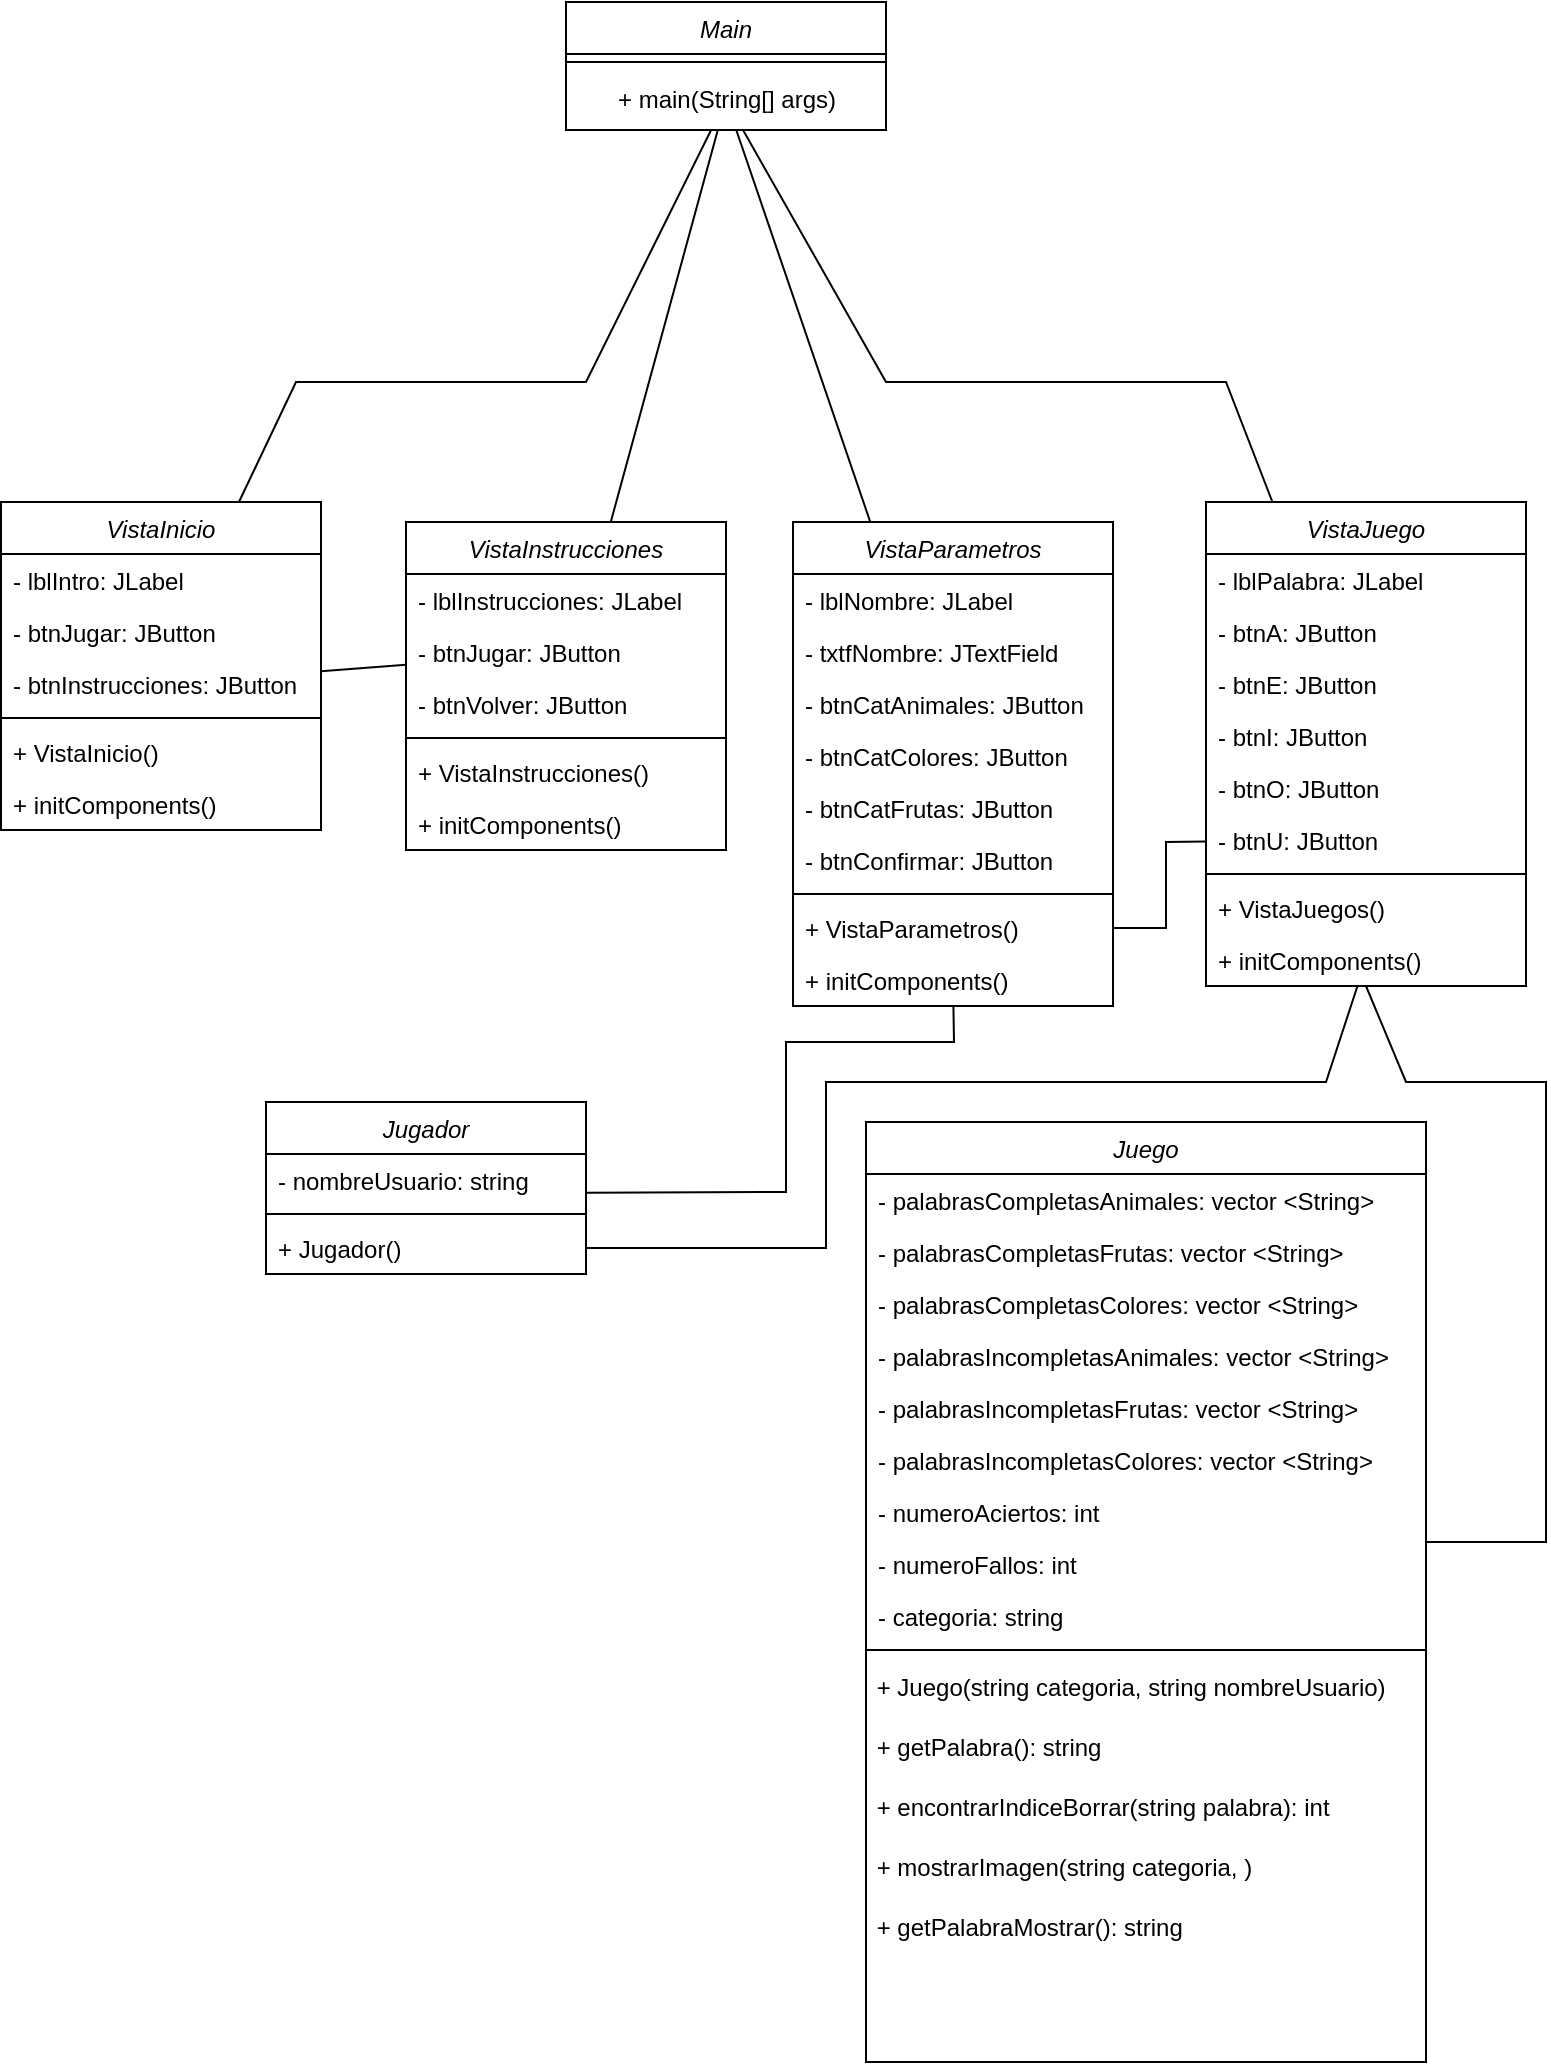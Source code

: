 <mxfile version="21.1.8" type="github">
  <diagram id="C5RBs43oDa-KdzZeNtuy" name="Page-1">
    <mxGraphModel dx="838" dy="467" grid="1" gridSize="10" guides="1" tooltips="1" connect="1" arrows="1" fold="1" page="1" pageScale="1" pageWidth="827" pageHeight="1169" math="0" shadow="0">
      <root>
        <mxCell id="WIyWlLk6GJQsqaUBKTNV-0" />
        <mxCell id="WIyWlLk6GJQsqaUBKTNV-1" parent="WIyWlLk6GJQsqaUBKTNV-0" />
        <mxCell id="zkfFHV4jXpPFQw0GAbJ--0" value="Main" style="swimlane;fontStyle=2;align=center;verticalAlign=top;childLayout=stackLayout;horizontal=1;startSize=26;horizontalStack=0;resizeParent=1;resizeLast=0;collapsible=1;marginBottom=0;rounded=0;shadow=0;strokeWidth=1;" parent="WIyWlLk6GJQsqaUBKTNV-1" vertex="1">
          <mxGeometry x="300" y="50" width="160" height="64" as="geometry">
            <mxRectangle x="300" y="50" width="160" height="26" as="alternateBounds" />
          </mxGeometry>
        </mxCell>
        <mxCell id="zkfFHV4jXpPFQw0GAbJ--4" value="" style="line;html=1;strokeWidth=1;align=left;verticalAlign=middle;spacingTop=-1;spacingLeft=3;spacingRight=3;rotatable=0;labelPosition=right;points=[];portConstraint=eastwest;" parent="zkfFHV4jXpPFQw0GAbJ--0" vertex="1">
          <mxGeometry y="26" width="160" height="8" as="geometry" />
        </mxCell>
        <mxCell id="qx6XCxgeJxMdSCcZh3zr-53" value="+ main(String[] args)" style="text;html=1;align=center;verticalAlign=middle;resizable=0;points=[];autosize=1;strokeColor=none;fillColor=none;" parent="zkfFHV4jXpPFQw0GAbJ--0" vertex="1">
          <mxGeometry y="34" width="160" height="30" as="geometry" />
        </mxCell>
        <mxCell id="zkfFHV4jXpPFQw0GAbJ--6" value="VistaInstrucciones" style="swimlane;fontStyle=2;align=center;verticalAlign=top;childLayout=stackLayout;horizontal=1;startSize=26;horizontalStack=0;resizeParent=1;resizeLast=0;collapsible=1;marginBottom=0;rounded=0;shadow=0;strokeWidth=1;" parent="WIyWlLk6GJQsqaUBKTNV-1" vertex="1">
          <mxGeometry x="220" y="310" width="160" height="164" as="geometry">
            <mxRectangle x="130" y="380" width="160" height="26" as="alternateBounds" />
          </mxGeometry>
        </mxCell>
        <mxCell id="zkfFHV4jXpPFQw0GAbJ--7" value="- lblInstrucciones: JLabel" style="text;align=left;verticalAlign=top;spacingLeft=4;spacingRight=4;overflow=hidden;rotatable=0;points=[[0,0.5],[1,0.5]];portConstraint=eastwest;" parent="zkfFHV4jXpPFQw0GAbJ--6" vertex="1">
          <mxGeometry y="26" width="160" height="26" as="geometry" />
        </mxCell>
        <mxCell id="zkfFHV4jXpPFQw0GAbJ--8" value="- btnJugar: JButton" style="text;align=left;verticalAlign=top;spacingLeft=4;spacingRight=4;overflow=hidden;rotatable=0;points=[[0,0.5],[1,0.5]];portConstraint=eastwest;rounded=0;shadow=0;html=0;" parent="zkfFHV4jXpPFQw0GAbJ--6" vertex="1">
          <mxGeometry y="52" width="160" height="26" as="geometry" />
        </mxCell>
        <mxCell id="qx6XCxgeJxMdSCcZh3zr-32" value="- btnVolver: JButton" style="text;align=left;verticalAlign=top;spacingLeft=4;spacingRight=4;overflow=hidden;rotatable=0;points=[[0,0.5],[1,0.5]];portConstraint=eastwest;rounded=0;shadow=0;html=0;" parent="zkfFHV4jXpPFQw0GAbJ--6" vertex="1">
          <mxGeometry y="78" width="160" height="26" as="geometry" />
        </mxCell>
        <mxCell id="zkfFHV4jXpPFQw0GAbJ--9" value="" style="line;html=1;strokeWidth=1;align=left;verticalAlign=middle;spacingTop=-1;spacingLeft=3;spacingRight=3;rotatable=0;labelPosition=right;points=[];portConstraint=eastwest;" parent="zkfFHV4jXpPFQw0GAbJ--6" vertex="1">
          <mxGeometry y="104" width="160" height="8" as="geometry" />
        </mxCell>
        <mxCell id="qx6XCxgeJxMdSCcZh3zr-34" value="+ VistaInstrucciones()" style="text;align=left;verticalAlign=top;spacingLeft=4;spacingRight=4;overflow=hidden;rotatable=0;points=[[0,0.5],[1,0.5]];portConstraint=eastwest;" parent="zkfFHV4jXpPFQw0GAbJ--6" vertex="1">
          <mxGeometry y="112" width="160" height="26" as="geometry" />
        </mxCell>
        <mxCell id="qx6XCxgeJxMdSCcZh3zr-35" value="+ initComponents()" style="text;align=left;verticalAlign=top;spacingLeft=4;spacingRight=4;overflow=hidden;rotatable=0;points=[[0,0.5],[1,0.5]];portConstraint=eastwest;" parent="zkfFHV4jXpPFQw0GAbJ--6" vertex="1">
          <mxGeometry y="138" width="160" height="26" as="geometry" />
        </mxCell>
        <mxCell id="zkfFHV4jXpPFQw0GAbJ--13" value="Juego" style="swimlane;fontStyle=2;align=center;verticalAlign=top;childLayout=stackLayout;horizontal=1;startSize=26;horizontalStack=0;resizeParent=1;resizeLast=0;collapsible=1;marginBottom=0;rounded=0;shadow=0;strokeWidth=1;" parent="WIyWlLk6GJQsqaUBKTNV-1" vertex="1">
          <mxGeometry x="450" y="610" width="280" height="470" as="geometry">
            <mxRectangle x="340" y="380" width="170" height="26" as="alternateBounds" />
          </mxGeometry>
        </mxCell>
        <mxCell id="RVjQ9BMWrg18vQn4J5gT-7" value="- palabrasCompletasAnimales: vector &lt;String&gt;" style="text;align=left;verticalAlign=top;spacingLeft=4;spacingRight=4;overflow=hidden;rotatable=0;points=[[0,0.5],[1,0.5]];portConstraint=eastwest;" vertex="1" parent="zkfFHV4jXpPFQw0GAbJ--13">
          <mxGeometry y="26" width="280" height="26" as="geometry" />
        </mxCell>
        <mxCell id="RVjQ9BMWrg18vQn4J5gT-9" value="- palabrasCompletasFrutas: vector &lt;String&gt;" style="text;align=left;verticalAlign=top;spacingLeft=4;spacingRight=4;overflow=hidden;rotatable=0;points=[[0,0.5],[1,0.5]];portConstraint=eastwest;" vertex="1" parent="zkfFHV4jXpPFQw0GAbJ--13">
          <mxGeometry y="52" width="280" height="26" as="geometry" />
        </mxCell>
        <mxCell id="RVjQ9BMWrg18vQn4J5gT-8" value="- palabrasCompletasColores: vector &lt;String&gt;" style="text;align=left;verticalAlign=top;spacingLeft=4;spacingRight=4;overflow=hidden;rotatable=0;points=[[0,0.5],[1,0.5]];portConstraint=eastwest;" vertex="1" parent="zkfFHV4jXpPFQw0GAbJ--13">
          <mxGeometry y="78" width="280" height="26" as="geometry" />
        </mxCell>
        <mxCell id="RVjQ9BMWrg18vQn4J5gT-10" value="- palabrasIncompletasAnimales: vector &lt;String&gt;" style="text;align=left;verticalAlign=top;spacingLeft=4;spacingRight=4;overflow=hidden;rotatable=0;points=[[0,0.5],[1,0.5]];portConstraint=eastwest;" vertex="1" parent="zkfFHV4jXpPFQw0GAbJ--13">
          <mxGeometry y="104" width="280" height="26" as="geometry" />
        </mxCell>
        <mxCell id="RVjQ9BMWrg18vQn4J5gT-12" value="- palabrasIncompletasFrutas: vector &lt;String&gt;" style="text;align=left;verticalAlign=top;spacingLeft=4;spacingRight=4;overflow=hidden;rotatable=0;points=[[0,0.5],[1,0.5]];portConstraint=eastwest;" vertex="1" parent="zkfFHV4jXpPFQw0GAbJ--13">
          <mxGeometry y="130" width="280" height="26" as="geometry" />
        </mxCell>
        <mxCell id="RVjQ9BMWrg18vQn4J5gT-11" value="- palabrasIncompletasColores: vector &lt;String&gt;" style="text;align=left;verticalAlign=top;spacingLeft=4;spacingRight=4;overflow=hidden;rotatable=0;points=[[0,0.5],[1,0.5]];portConstraint=eastwest;" vertex="1" parent="zkfFHV4jXpPFQw0GAbJ--13">
          <mxGeometry y="156" width="280" height="26" as="geometry" />
        </mxCell>
        <mxCell id="RVjQ9BMWrg18vQn4J5gT-22" value="- numeroAciertos: int" style="text;align=left;verticalAlign=top;spacingLeft=4;spacingRight=4;overflow=hidden;rotatable=0;points=[[0,0.5],[1,0.5]];portConstraint=eastwest;" vertex="1" parent="zkfFHV4jXpPFQw0GAbJ--13">
          <mxGeometry y="182" width="280" height="26" as="geometry" />
        </mxCell>
        <mxCell id="RVjQ9BMWrg18vQn4J5gT-23" value="- numeroFallos: int" style="text;align=left;verticalAlign=top;spacingLeft=4;spacingRight=4;overflow=hidden;rotatable=0;points=[[0,0.5],[1,0.5]];portConstraint=eastwest;" vertex="1" parent="zkfFHV4jXpPFQw0GAbJ--13">
          <mxGeometry y="208" width="280" height="26" as="geometry" />
        </mxCell>
        <mxCell id="RVjQ9BMWrg18vQn4J5gT-28" value="- categoria: string" style="text;align=left;verticalAlign=top;spacingLeft=4;spacingRight=4;overflow=hidden;rotatable=0;points=[[0,0.5],[1,0.5]];portConstraint=eastwest;" vertex="1" parent="zkfFHV4jXpPFQw0GAbJ--13">
          <mxGeometry y="234" width="280" height="26" as="geometry" />
        </mxCell>
        <mxCell id="zkfFHV4jXpPFQw0GAbJ--15" value="" style="line;html=1;strokeWidth=1;align=left;verticalAlign=middle;spacingTop=-1;spacingLeft=3;spacingRight=3;rotatable=0;labelPosition=right;points=[];portConstraint=eastwest;" parent="zkfFHV4jXpPFQw0GAbJ--13" vertex="1">
          <mxGeometry y="260" width="280" height="8" as="geometry" />
        </mxCell>
        <mxCell id="qx6XCxgeJxMdSCcZh3zr-31" value="&amp;nbsp;+ Juego(string categoria, string nombreUsuario)" style="text;html=1;align=left;verticalAlign=middle;resizable=0;points=[];autosize=1;strokeColor=none;fillColor=none;" parent="zkfFHV4jXpPFQw0GAbJ--13" vertex="1">
          <mxGeometry y="268" width="280" height="30" as="geometry" />
        </mxCell>
        <mxCell id="qx6XCxgeJxMdSCcZh3zr-56" value="&amp;nbsp;+ getPalabra(): string" style="text;html=1;align=left;verticalAlign=middle;resizable=0;points=[];autosize=1;strokeColor=none;fillColor=none;" parent="zkfFHV4jXpPFQw0GAbJ--13" vertex="1">
          <mxGeometry y="298" width="280" height="30" as="geometry" />
        </mxCell>
        <mxCell id="qx6XCxgeJxMdSCcZh3zr-57" value="&amp;nbsp;+ encontrarIndiceBorrar(string palabra): int" style="text;html=1;align=left;verticalAlign=middle;resizable=0;points=[];autosize=1;strokeColor=none;fillColor=none;" parent="zkfFHV4jXpPFQw0GAbJ--13" vertex="1">
          <mxGeometry y="328" width="280" height="30" as="geometry" />
        </mxCell>
        <mxCell id="qx6XCxgeJxMdSCcZh3zr-58" value="&amp;nbsp;+ mostrarImagen(string categoria, )" style="text;html=1;align=left;verticalAlign=middle;resizable=0;points=[];autosize=1;strokeColor=none;fillColor=none;" parent="zkfFHV4jXpPFQw0GAbJ--13" vertex="1">
          <mxGeometry y="358" width="280" height="30" as="geometry" />
        </mxCell>
        <mxCell id="qx6XCxgeJxMdSCcZh3zr-61" value="&amp;nbsp;+ getPalabraMostrar(): string" style="text;html=1;align=left;verticalAlign=middle;resizable=0;points=[];autosize=1;strokeColor=none;fillColor=none;" parent="zkfFHV4jXpPFQw0GAbJ--13" vertex="1">
          <mxGeometry y="388" width="280" height="30" as="geometry" />
        </mxCell>
        <mxCell id="zkfFHV4jXpPFQw0GAbJ--17" value="VistaInicio" style="swimlane;fontStyle=2;align=center;verticalAlign=top;childLayout=stackLayout;horizontal=1;startSize=26;horizontalStack=0;resizeParent=1;resizeLast=0;collapsible=1;marginBottom=0;rounded=0;shadow=0;strokeWidth=1;" parent="WIyWlLk6GJQsqaUBKTNV-1" vertex="1">
          <mxGeometry x="17.5" y="300" width="160" height="164" as="geometry">
            <mxRectangle x="550" y="140" width="160" height="26" as="alternateBounds" />
          </mxGeometry>
        </mxCell>
        <mxCell id="zkfFHV4jXpPFQw0GAbJ--18" value="- lblIntro: JLabel" style="text;align=left;verticalAlign=top;spacingLeft=4;spacingRight=4;overflow=hidden;rotatable=0;points=[[0,0.5],[1,0.5]];portConstraint=eastwest;" parent="zkfFHV4jXpPFQw0GAbJ--17" vertex="1">
          <mxGeometry y="26" width="160" height="26" as="geometry" />
        </mxCell>
        <mxCell id="zkfFHV4jXpPFQw0GAbJ--19" value="- btnJugar: JButton" style="text;align=left;verticalAlign=top;spacingLeft=4;spacingRight=4;overflow=hidden;rotatable=0;points=[[0,0.5],[1,0.5]];portConstraint=eastwest;rounded=0;shadow=0;html=0;" parent="zkfFHV4jXpPFQw0GAbJ--17" vertex="1">
          <mxGeometry y="52" width="160" height="26" as="geometry" />
        </mxCell>
        <mxCell id="zkfFHV4jXpPFQw0GAbJ--20" value="- btnInstrucciones: JButton" style="text;align=left;verticalAlign=top;spacingLeft=4;spacingRight=4;overflow=hidden;rotatable=0;points=[[0,0.5],[1,0.5]];portConstraint=eastwest;rounded=0;shadow=0;html=0;" parent="zkfFHV4jXpPFQw0GAbJ--17" vertex="1">
          <mxGeometry y="78" width="160" height="26" as="geometry" />
        </mxCell>
        <mxCell id="zkfFHV4jXpPFQw0GAbJ--23" value="" style="line;html=1;strokeWidth=1;align=left;verticalAlign=middle;spacingTop=-1;spacingLeft=3;spacingRight=3;rotatable=0;labelPosition=right;points=[];portConstraint=eastwest;" parent="zkfFHV4jXpPFQw0GAbJ--17" vertex="1">
          <mxGeometry y="104" width="160" height="8" as="geometry" />
        </mxCell>
        <mxCell id="zkfFHV4jXpPFQw0GAbJ--24" value="+ VistaInicio()" style="text;align=left;verticalAlign=top;spacingLeft=4;spacingRight=4;overflow=hidden;rotatable=0;points=[[0,0.5],[1,0.5]];portConstraint=eastwest;" parent="zkfFHV4jXpPFQw0GAbJ--17" vertex="1">
          <mxGeometry y="112" width="160" height="26" as="geometry" />
        </mxCell>
        <mxCell id="zkfFHV4jXpPFQw0GAbJ--25" value="+ initComponents()" style="text;align=left;verticalAlign=top;spacingLeft=4;spacingRight=4;overflow=hidden;rotatable=0;points=[[0,0.5],[1,0.5]];portConstraint=eastwest;" parent="zkfFHV4jXpPFQw0GAbJ--17" vertex="1">
          <mxGeometry y="138" width="160" height="26" as="geometry" />
        </mxCell>
        <mxCell id="qx6XCxgeJxMdSCcZh3zr-0" value="VistaParametros" style="swimlane;fontStyle=2;align=center;verticalAlign=top;childLayout=stackLayout;horizontal=1;startSize=26;horizontalStack=0;resizeParent=1;resizeLast=0;collapsible=1;marginBottom=0;rounded=0;shadow=0;strokeWidth=1;" parent="WIyWlLk6GJQsqaUBKTNV-1" vertex="1">
          <mxGeometry x="413.5" y="310" width="160" height="242" as="geometry">
            <mxRectangle x="550" y="140" width="160" height="26" as="alternateBounds" />
          </mxGeometry>
        </mxCell>
        <mxCell id="qx6XCxgeJxMdSCcZh3zr-36" value="- lblNombre: JLabel" style="text;align=left;verticalAlign=top;spacingLeft=4;spacingRight=4;overflow=hidden;rotatable=0;points=[[0,0.5],[1,0.5]];portConstraint=eastwest;" parent="qx6XCxgeJxMdSCcZh3zr-0" vertex="1">
          <mxGeometry y="26" width="160" height="26" as="geometry" />
        </mxCell>
        <mxCell id="qx6XCxgeJxMdSCcZh3zr-38" value="- txtfNombre: JTextField" style="text;align=left;verticalAlign=top;spacingLeft=4;spacingRight=4;overflow=hidden;rotatable=0;points=[[0,0.5],[1,0.5]];portConstraint=eastwest;rounded=0;shadow=0;html=0;" parent="qx6XCxgeJxMdSCcZh3zr-0" vertex="1">
          <mxGeometry y="52" width="160" height="26" as="geometry" />
        </mxCell>
        <mxCell id="qx6XCxgeJxMdSCcZh3zr-39" value="- btnCatAnimales: JButton" style="text;align=left;verticalAlign=top;spacingLeft=4;spacingRight=4;overflow=hidden;rotatable=0;points=[[0,0.5],[1,0.5]];portConstraint=eastwest;rounded=0;shadow=0;html=0;" parent="qx6XCxgeJxMdSCcZh3zr-0" vertex="1">
          <mxGeometry y="78" width="160" height="26" as="geometry" />
        </mxCell>
        <mxCell id="qx6XCxgeJxMdSCcZh3zr-40" value="- btnCatColores: JButton" style="text;align=left;verticalAlign=top;spacingLeft=4;spacingRight=4;overflow=hidden;rotatable=0;points=[[0,0.5],[1,0.5]];portConstraint=eastwest;rounded=0;shadow=0;html=0;" parent="qx6XCxgeJxMdSCcZh3zr-0" vertex="1">
          <mxGeometry y="104" width="160" height="26" as="geometry" />
        </mxCell>
        <mxCell id="qx6XCxgeJxMdSCcZh3zr-41" value="- btnCatFrutas: JButton" style="text;align=left;verticalAlign=top;spacingLeft=4;spacingRight=4;overflow=hidden;rotatable=0;points=[[0,0.5],[1,0.5]];portConstraint=eastwest;rounded=0;shadow=0;html=0;" parent="qx6XCxgeJxMdSCcZh3zr-0" vertex="1">
          <mxGeometry y="130" width="160" height="26" as="geometry" />
        </mxCell>
        <mxCell id="RVjQ9BMWrg18vQn4J5gT-27" value="- btnConfirmar: JButton" style="text;align=left;verticalAlign=top;spacingLeft=4;spacingRight=4;overflow=hidden;rotatable=0;points=[[0,0.5],[1,0.5]];portConstraint=eastwest;rounded=0;shadow=0;html=0;" vertex="1" parent="qx6XCxgeJxMdSCcZh3zr-0">
          <mxGeometry y="156" width="160" height="26" as="geometry" />
        </mxCell>
        <mxCell id="qx6XCxgeJxMdSCcZh3zr-6" value="" style="line;html=1;strokeWidth=1;align=left;verticalAlign=middle;spacingTop=-1;spacingLeft=3;spacingRight=3;rotatable=0;labelPosition=right;points=[];portConstraint=eastwest;" parent="qx6XCxgeJxMdSCcZh3zr-0" vertex="1">
          <mxGeometry y="182" width="160" height="8" as="geometry" />
        </mxCell>
        <mxCell id="qx6XCxgeJxMdSCcZh3zr-42" value="+ VistaParametros()" style="text;align=left;verticalAlign=top;spacingLeft=4;spacingRight=4;overflow=hidden;rotatable=0;points=[[0,0.5],[1,0.5]];portConstraint=eastwest;" parent="qx6XCxgeJxMdSCcZh3zr-0" vertex="1">
          <mxGeometry y="190" width="160" height="26" as="geometry" />
        </mxCell>
        <mxCell id="qx6XCxgeJxMdSCcZh3zr-43" value="+ initComponents()" style="text;align=left;verticalAlign=top;spacingLeft=4;spacingRight=4;overflow=hidden;rotatable=0;points=[[0,0.5],[1,0.5]];portConstraint=eastwest;" parent="qx6XCxgeJxMdSCcZh3zr-0" vertex="1">
          <mxGeometry y="216" width="160" height="26" as="geometry" />
        </mxCell>
        <mxCell id="qx6XCxgeJxMdSCcZh3zr-9" value="" style="endArrow=none;html=1;rounded=0;" parent="WIyWlLk6GJQsqaUBKTNV-1" source="zkfFHV4jXpPFQw0GAbJ--17" target="qx6XCxgeJxMdSCcZh3zr-53" edge="1">
          <mxGeometry width="50" height="50" relative="1" as="geometry">
            <mxPoint x="169.5" y="320" as="sourcePoint" />
            <mxPoint x="374.545" y="110" as="targetPoint" />
            <Array as="points">
              <mxPoint x="165" y="240" />
              <mxPoint x="310" y="240" />
            </Array>
          </mxGeometry>
        </mxCell>
        <mxCell id="qx6XCxgeJxMdSCcZh3zr-10" value="" style="endArrow=none;html=1;rounded=0;" parent="WIyWlLk6GJQsqaUBKTNV-1" source="qx6XCxgeJxMdSCcZh3zr-0" target="qx6XCxgeJxMdSCcZh3zr-53" edge="1">
          <mxGeometry width="50" height="50" relative="1" as="geometry">
            <mxPoint x="390" y="440" as="sourcePoint" />
            <mxPoint x="384.597" y="110" as="targetPoint" />
            <Array as="points" />
          </mxGeometry>
        </mxCell>
        <mxCell id="qx6XCxgeJxMdSCcZh3zr-11" value="" style="endArrow=none;html=1;rounded=0;" parent="WIyWlLk6GJQsqaUBKTNV-1" source="zkfFHV4jXpPFQw0GAbJ--6" target="qx6XCxgeJxMdSCcZh3zr-53" edge="1">
          <mxGeometry width="50" height="50" relative="1" as="geometry">
            <mxPoint x="340" y="270" as="sourcePoint" />
            <mxPoint x="376.475" y="110" as="targetPoint" />
          </mxGeometry>
        </mxCell>
        <mxCell id="qx6XCxgeJxMdSCcZh3zr-12" value="" style="endArrow=none;html=1;rounded=0;" parent="WIyWlLk6GJQsqaUBKTNV-1" edge="1">
          <mxGeometry width="50" height="50" relative="1" as="geometry">
            <mxPoint x="730" y="820" as="sourcePoint" />
            <mxPoint x="700" y="542" as="targetPoint" />
            <Array as="points">
              <mxPoint x="790" y="820" />
              <mxPoint x="790" y="590" />
              <mxPoint x="720" y="590" />
            </Array>
          </mxGeometry>
        </mxCell>
        <mxCell id="qx6XCxgeJxMdSCcZh3zr-13" value="VistaJuego" style="swimlane;fontStyle=2;align=center;verticalAlign=top;childLayout=stackLayout;horizontal=1;startSize=26;horizontalStack=0;resizeParent=1;resizeLast=0;collapsible=1;marginBottom=0;rounded=0;shadow=0;strokeWidth=1;" parent="WIyWlLk6GJQsqaUBKTNV-1" vertex="1">
          <mxGeometry x="620" y="300" width="160" height="242" as="geometry">
            <mxRectangle x="550" y="140" width="160" height="26" as="alternateBounds" />
          </mxGeometry>
        </mxCell>
        <mxCell id="qx6XCxgeJxMdSCcZh3zr-46" value="- lblPalabra: JLabel" style="text;align=left;verticalAlign=top;spacingLeft=4;spacingRight=4;overflow=hidden;rotatable=0;points=[[0,0.5],[1,0.5]];portConstraint=eastwest;" parent="qx6XCxgeJxMdSCcZh3zr-13" vertex="1">
          <mxGeometry y="26" width="160" height="26" as="geometry" />
        </mxCell>
        <mxCell id="qx6XCxgeJxMdSCcZh3zr-49" value="- btnA: JButton" style="text;align=left;verticalAlign=top;spacingLeft=4;spacingRight=4;overflow=hidden;rotatable=0;points=[[0,0.5],[1,0.5]];portConstraint=eastwest;rounded=0;shadow=0;html=0;" parent="qx6XCxgeJxMdSCcZh3zr-13" vertex="1">
          <mxGeometry y="52" width="160" height="26" as="geometry" />
        </mxCell>
        <mxCell id="qx6XCxgeJxMdSCcZh3zr-48" value="- btnE: JButton" style="text;align=left;verticalAlign=top;spacingLeft=4;spacingRight=4;overflow=hidden;rotatable=0;points=[[0,0.5],[1,0.5]];portConstraint=eastwest;rounded=0;shadow=0;html=0;" parent="qx6XCxgeJxMdSCcZh3zr-13" vertex="1">
          <mxGeometry y="78" width="160" height="26" as="geometry" />
        </mxCell>
        <mxCell id="qx6XCxgeJxMdSCcZh3zr-47" value="- btnI: JButton" style="text;align=left;verticalAlign=top;spacingLeft=4;spacingRight=4;overflow=hidden;rotatable=0;points=[[0,0.5],[1,0.5]];portConstraint=eastwest;rounded=0;shadow=0;html=0;" parent="qx6XCxgeJxMdSCcZh3zr-13" vertex="1">
          <mxGeometry y="104" width="160" height="26" as="geometry" />
        </mxCell>
        <mxCell id="qx6XCxgeJxMdSCcZh3zr-50" value="- btnO: JButton" style="text;align=left;verticalAlign=top;spacingLeft=4;spacingRight=4;overflow=hidden;rotatable=0;points=[[0,0.5],[1,0.5]];portConstraint=eastwest;rounded=0;shadow=0;html=0;" parent="qx6XCxgeJxMdSCcZh3zr-13" vertex="1">
          <mxGeometry y="130" width="160" height="26" as="geometry" />
        </mxCell>
        <mxCell id="qx6XCxgeJxMdSCcZh3zr-51" value="- btnU: JButton" style="text;align=left;verticalAlign=top;spacingLeft=4;spacingRight=4;overflow=hidden;rotatable=0;points=[[0,0.5],[1,0.5]];portConstraint=eastwest;rounded=0;shadow=0;html=0;" parent="qx6XCxgeJxMdSCcZh3zr-13" vertex="1">
          <mxGeometry y="156" width="160" height="26" as="geometry" />
        </mxCell>
        <mxCell id="qx6XCxgeJxMdSCcZh3zr-19" value="" style="line;html=1;strokeWidth=1;align=left;verticalAlign=middle;spacingTop=-1;spacingLeft=3;spacingRight=3;rotatable=0;labelPosition=right;points=[];portConstraint=eastwest;" parent="qx6XCxgeJxMdSCcZh3zr-13" vertex="1">
          <mxGeometry y="182" width="160" height="8" as="geometry" />
        </mxCell>
        <mxCell id="qx6XCxgeJxMdSCcZh3zr-44" value="+ VistaJuegos()" style="text;align=left;verticalAlign=top;spacingLeft=4;spacingRight=4;overflow=hidden;rotatable=0;points=[[0,0.5],[1,0.5]];portConstraint=eastwest;" parent="qx6XCxgeJxMdSCcZh3zr-13" vertex="1">
          <mxGeometry y="190" width="160" height="26" as="geometry" />
        </mxCell>
        <mxCell id="qx6XCxgeJxMdSCcZh3zr-45" value="+ initComponents()" style="text;align=left;verticalAlign=top;spacingLeft=4;spacingRight=4;overflow=hidden;rotatable=0;points=[[0,0.5],[1,0.5]];portConstraint=eastwest;" parent="qx6XCxgeJxMdSCcZh3zr-13" vertex="1">
          <mxGeometry y="216" width="160" height="26" as="geometry" />
        </mxCell>
        <mxCell id="qx6XCxgeJxMdSCcZh3zr-27" value="" style="endArrow=none;html=1;rounded=0;" parent="WIyWlLk6GJQsqaUBKTNV-1" source="qx6XCxgeJxMdSCcZh3zr-53" target="qx6XCxgeJxMdSCcZh3zr-13" edge="1">
          <mxGeometry width="50" height="50" relative="1" as="geometry">
            <mxPoint x="385.455" y="110" as="sourcePoint" />
            <mxPoint x="660" y="188" as="targetPoint" />
            <Array as="points">
              <mxPoint x="460" y="240" />
              <mxPoint x="630" y="240" />
            </Array>
          </mxGeometry>
        </mxCell>
        <mxCell id="qx6XCxgeJxMdSCcZh3zr-28" value="" style="endArrow=none;html=1;rounded=0;exitX=0.998;exitY=0.745;exitDx=0;exitDy=0;exitPerimeter=0;" parent="WIyWlLk6GJQsqaUBKTNV-1" source="RVjQ9BMWrg18vQn4J5gT-24" target="qx6XCxgeJxMdSCcZh3zr-43" edge="1">
          <mxGeometry width="50" height="50" relative="1" as="geometry">
            <mxPoint x="710" y="610" as="sourcePoint" />
            <mxPoint x="493.81" y="552" as="targetPoint" />
            <Array as="points">
              <mxPoint x="410" y="645" />
              <mxPoint x="410" y="570" />
              <mxPoint x="494" y="570" />
            </Array>
          </mxGeometry>
        </mxCell>
        <mxCell id="RVjQ9BMWrg18vQn4J5gT-0" value="" style="endArrow=none;html=1;rounded=0;" edge="1" parent="WIyWlLk6GJQsqaUBKTNV-1" source="zkfFHV4jXpPFQw0GAbJ--20" target="zkfFHV4jXpPFQw0GAbJ--8">
          <mxGeometry width="50" height="50" relative="1" as="geometry">
            <mxPoint x="390" y="370" as="sourcePoint" />
            <mxPoint x="440" y="320" as="targetPoint" />
          </mxGeometry>
        </mxCell>
        <mxCell id="RVjQ9BMWrg18vQn4J5gT-13" value="Jugador" style="swimlane;fontStyle=2;align=center;verticalAlign=top;childLayout=stackLayout;horizontal=1;startSize=26;horizontalStack=0;resizeParent=1;resizeLast=0;collapsible=1;marginBottom=0;rounded=0;shadow=0;strokeWidth=1;" vertex="1" parent="WIyWlLk6GJQsqaUBKTNV-1">
          <mxGeometry x="150" y="600" width="160" height="86" as="geometry">
            <mxRectangle x="550" y="140" width="160" height="26" as="alternateBounds" />
          </mxGeometry>
        </mxCell>
        <mxCell id="RVjQ9BMWrg18vQn4J5gT-24" value="- nombreUsuario: string" style="text;align=left;verticalAlign=top;spacingLeft=4;spacingRight=4;overflow=hidden;rotatable=0;points=[[0,0.5],[1,0.5]];portConstraint=eastwest;" vertex="1" parent="RVjQ9BMWrg18vQn4J5gT-13">
          <mxGeometry y="26" width="160" height="26" as="geometry" />
        </mxCell>
        <mxCell id="RVjQ9BMWrg18vQn4J5gT-19" value="" style="line;html=1;strokeWidth=1;align=left;verticalAlign=middle;spacingTop=-1;spacingLeft=3;spacingRight=3;rotatable=0;labelPosition=right;points=[];portConstraint=eastwest;" vertex="1" parent="RVjQ9BMWrg18vQn4J5gT-13">
          <mxGeometry y="52" width="160" height="8" as="geometry" />
        </mxCell>
        <mxCell id="RVjQ9BMWrg18vQn4J5gT-20" value="+ Jugador()" style="text;align=left;verticalAlign=top;spacingLeft=4;spacingRight=4;overflow=hidden;rotatable=0;points=[[0,0.5],[1,0.5]];portConstraint=eastwest;" vertex="1" parent="RVjQ9BMWrg18vQn4J5gT-13">
          <mxGeometry y="60" width="160" height="26" as="geometry" />
        </mxCell>
        <mxCell id="RVjQ9BMWrg18vQn4J5gT-26" value="" style="endArrow=none;html=1;rounded=0;exitX=1;exitY=0.5;exitDx=0;exitDy=0;" edge="1" parent="WIyWlLk6GJQsqaUBKTNV-1" source="RVjQ9BMWrg18vQn4J5gT-20" target="qx6XCxgeJxMdSCcZh3zr-45">
          <mxGeometry width="50" height="50" relative="1" as="geometry">
            <mxPoint x="380" y="830" as="sourcePoint" />
            <mxPoint x="430" y="780" as="targetPoint" />
            <Array as="points">
              <mxPoint x="430" y="673" />
              <mxPoint x="430" y="590" />
              <mxPoint x="680" y="590" />
            </Array>
          </mxGeometry>
        </mxCell>
        <mxCell id="RVjQ9BMWrg18vQn4J5gT-29" value="" style="endArrow=none;html=1;rounded=0;entryX=1;entryY=0.5;entryDx=0;entryDy=0;" edge="1" parent="WIyWlLk6GJQsqaUBKTNV-1" source="qx6XCxgeJxMdSCcZh3zr-51" target="qx6XCxgeJxMdSCcZh3zr-42">
          <mxGeometry width="50" height="50" relative="1" as="geometry">
            <mxPoint x="600" y="610" as="sourcePoint" />
            <mxPoint x="460" y="610" as="targetPoint" />
            <Array as="points">
              <mxPoint x="600" y="470" />
              <mxPoint x="600" y="513" />
            </Array>
          </mxGeometry>
        </mxCell>
      </root>
    </mxGraphModel>
  </diagram>
</mxfile>
